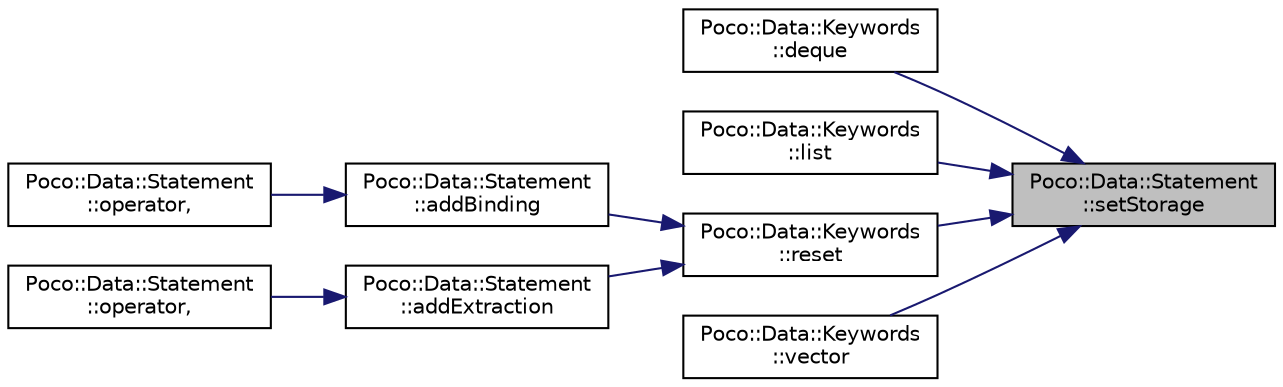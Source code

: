 digraph "Poco::Data::Statement::setStorage"
{
 // LATEX_PDF_SIZE
  edge [fontname="Helvetica",fontsize="10",labelfontname="Helvetica",labelfontsize="10"];
  node [fontname="Helvetica",fontsize="10",shape=record];
  rankdir="RL";
  Node1 [label="Poco::Data::Statement\l::setStorage",height=0.2,width=0.4,color="black", fillcolor="grey75", style="filled", fontcolor="black",tooltip="Returns the internal storage type for the statement."];
  Node1 -> Node2 [dir="back",color="midnightblue",fontsize="10",style="solid"];
  Node2 [label="Poco::Data::Keywords\l::deque",height=0.2,width=0.4,color="black", fillcolor="white", style="filled",URL="$namespacePoco_1_1Data_1_1Keywords.html#a9cd371560f19bfe44657fa2a6fe61026",tooltip=" "];
  Node1 -> Node3 [dir="back",color="midnightblue",fontsize="10",style="solid"];
  Node3 [label="Poco::Data::Keywords\l::list",height=0.2,width=0.4,color="black", fillcolor="white", style="filled",URL="$namespacePoco_1_1Data_1_1Keywords.html#a5a11d65de30c10109c753f55689b69ff",tooltip="Sets the internal storage to std::list."];
  Node1 -> Node4 [dir="back",color="midnightblue",fontsize="10",style="solid"];
  Node4 [label="Poco::Data::Keywords\l::reset",height=0.2,width=0.4,color="black", fillcolor="white", style="filled",URL="$namespacePoco_1_1Data_1_1Keywords.html#a14eb82c6b5b0e349217f3270b4b1b38a",tooltip="Sets all internal settings to their respective default values."];
  Node4 -> Node5 [dir="back",color="midnightblue",fontsize="10",style="solid"];
  Node5 [label="Poco::Data::Statement\l::addBinding",height=0.2,width=0.4,color="black", fillcolor="white", style="filled",URL="$classPoco_1_1Data_1_1Statement.html#a502f67fadd8607647b696bdd3b79df0f",tooltip="Registers the Binding vector with the Statement."];
  Node5 -> Node6 [dir="back",color="midnightblue",fontsize="10",style="solid"];
  Node6 [label="Poco::Data::Statement\l::operator,",height=0.2,width=0.4,color="black", fillcolor="white", style="filled",URL="$classPoco_1_1Data_1_1Statement.html#a9df3f71f6ae7e5b2acc5914df992bd4b",tooltip="Removes the all the bindings with specified name from the statement."];
  Node4 -> Node7 [dir="back",color="midnightblue",fontsize="10",style="solid"];
  Node7 [label="Poco::Data::Statement\l::addExtraction",height=0.2,width=0.4,color="black", fillcolor="white", style="filled",URL="$classPoco_1_1Data_1_1Statement.html#a71aa68b6abf52297359daa6205f1a625",tooltip="Registers the vector of extraction vectors with the Statement."];
  Node7 -> Node8 [dir="back",color="midnightblue",fontsize="10",style="solid"];
  Node8 [label="Poco::Data::Statement\l::operator,",height=0.2,width=0.4,color="black", fillcolor="white", style="filled",URL="$classPoco_1_1Data_1_1Statement.html#af7eafb8527a8224f3672b27200b4e0a0",tooltip=" "];
  Node1 -> Node9 [dir="back",color="midnightblue",fontsize="10",style="solid"];
  Node9 [label="Poco::Data::Keywords\l::vector",height=0.2,width=0.4,color="black", fillcolor="white", style="filled",URL="$namespacePoco_1_1Data_1_1Keywords.html#ad1d41ce6b2fe65e31e8060283cafd6c4",tooltip="Sets the internal storage to std::vector."];
}
